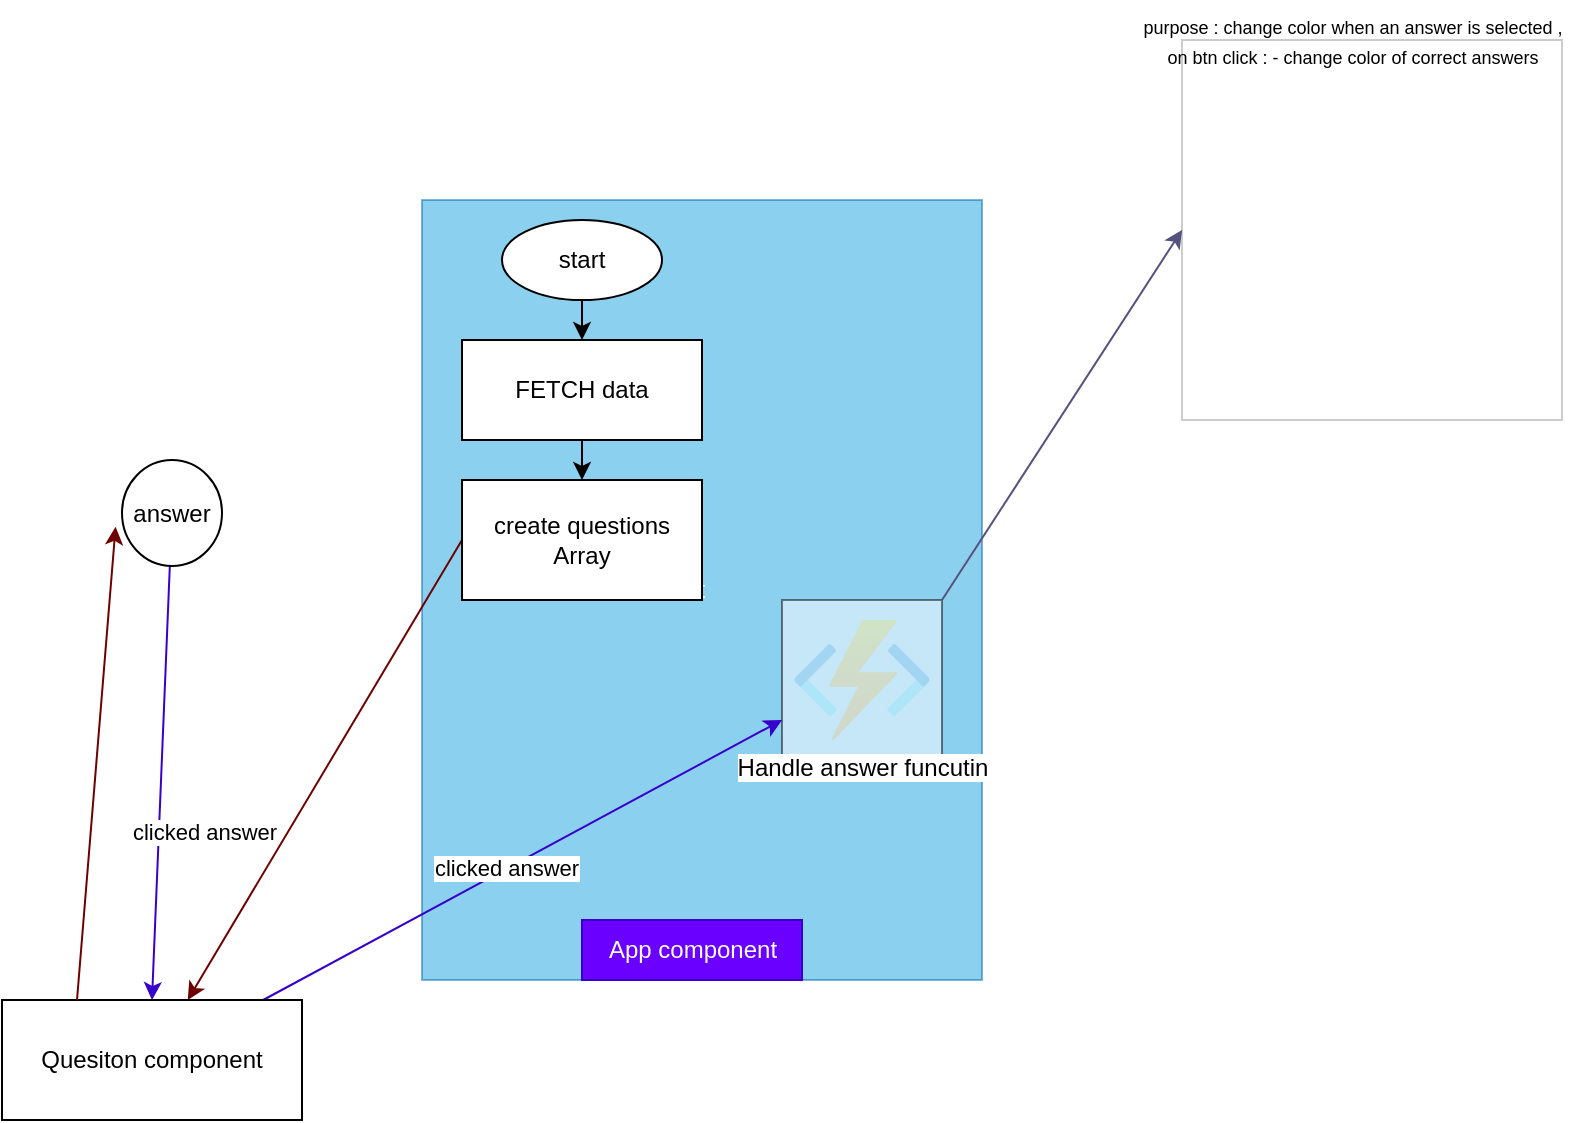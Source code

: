 <mxfile>
    <diagram id="kvE3uPBgLGVJ6cTHEmL2" name="Page-1">
        <mxGraphModel dx="425" dy="503" grid="1" gridSize="10" guides="1" tooltips="1" connect="1" arrows="1" fold="1" page="1" pageScale="1" pageWidth="2339" pageHeight="3300" math="0" shadow="0">
            <root>
                <mxCell id="0"/>
                <mxCell id="1" parent="0"/>
                <mxCell id="26" value="t" style="rounded=0;whiteSpace=wrap;html=1;opacity=50;fillColor=#1ba1e2;fontColor=#ffffff;strokeColor=#006EAF;" vertex="1" parent="1">
                    <mxGeometry x="750" y="150" width="280" height="390" as="geometry"/>
                </mxCell>
                <mxCell id="21" style="edgeStyle=none;html=1;" edge="1" parent="1" source="2" target="3">
                    <mxGeometry relative="1" as="geometry"/>
                </mxCell>
                <mxCell id="2" value="start" style="ellipse;whiteSpace=wrap;html=1;" vertex="1" parent="1">
                    <mxGeometry x="790" y="160" width="80" height="40" as="geometry"/>
                </mxCell>
                <mxCell id="22" style="edgeStyle=none;html=1;entryX=0.5;entryY=0;entryDx=0;entryDy=0;" edge="1" parent="1" source="3" target="4">
                    <mxGeometry relative="1" as="geometry"/>
                </mxCell>
                <mxCell id="3" value="FETCH data" style="rounded=0;whiteSpace=wrap;html=1;" vertex="1" parent="1">
                    <mxGeometry x="770" y="220" width="120" height="50" as="geometry"/>
                </mxCell>
                <mxCell id="5" style="edgeStyle=none;html=1;exitX=0;exitY=0.5;exitDx=0;exitDy=0;fillColor=#a20025;strokeColor=#6F0000;" edge="1" parent="1" source="4" target="6">
                    <mxGeometry relative="1" as="geometry">
                        <mxPoint x="680" y="560" as="targetPoint"/>
                    </mxGeometry>
                </mxCell>
                <mxCell id="4" value="create questions Array" style="rounded=0;whiteSpace=wrap;html=1;" vertex="1" parent="1">
                    <mxGeometry x="770" y="290" width="120" height="60" as="geometry"/>
                </mxCell>
                <mxCell id="32" style="edgeStyle=none;html=1;entryX=0;entryY=0.75;entryDx=0;entryDy=0;fillColor=#6a00ff;strokeColor=#3700CC;" edge="1" parent="1" source="6" target="29">
                    <mxGeometry relative="1" as="geometry"/>
                </mxCell>
                <mxCell id="33" value="clicked answer" style="edgeLabel;html=1;align=center;verticalAlign=middle;resizable=0;points=[];" vertex="1" connectable="0" parent="32">
                    <mxGeometry x="-0.064" y="1" relative="1" as="geometry">
                        <mxPoint as="offset"/>
                    </mxGeometry>
                </mxCell>
                <mxCell id="6" value="Quesiton component" style="whiteSpace=wrap;html=1;" vertex="1" parent="1">
                    <mxGeometry x="540" y="550" width="150" height="60" as="geometry"/>
                </mxCell>
                <mxCell id="24" style="edgeStyle=none;html=1;entryX=0.5;entryY=0;entryDx=0;entryDy=0;fillColor=#6a00ff;strokeColor=#3700CC;" edge="1" parent="1" source="15" target="6">
                    <mxGeometry relative="1" as="geometry"/>
                </mxCell>
                <mxCell id="25" value="clicked answer" style="edgeLabel;html=1;align=center;verticalAlign=middle;resizable=0;points=[];" vertex="1" connectable="0" parent="24">
                    <mxGeometry x="0.222" relative="1" as="geometry">
                        <mxPoint x="22" as="offset"/>
                    </mxGeometry>
                </mxCell>
                <mxCell id="15" value="answer" style="ellipse;whiteSpace=wrap;html=1;aspect=fixed;" vertex="1" parent="1">
                    <mxGeometry x="600" y="280" width="50" height="53" as="geometry"/>
                </mxCell>
                <mxCell id="20" style="edgeStyle=none;html=1;entryX=-0.064;entryY=0.63;entryDx=0;entryDy=0;exitX=0.25;exitY=0;exitDx=0;exitDy=0;entryPerimeter=0;fillColor=#a20025;strokeColor=#6F0000;" edge="1" parent="1" source="6" target="15">
                    <mxGeometry relative="1" as="geometry">
                        <mxPoint x="647.134" y="500" as="sourcePoint"/>
                        <mxPoint x="565.5" y="392.894" as="targetPoint"/>
                    </mxGeometry>
                </mxCell>
                <mxCell id="27" value="App component" style="text;html=1;align=center;verticalAlign=middle;resizable=0;points=[];autosize=1;strokeColor=#3700CC;fillColor=#6a00ff;fontColor=#ffffff;" vertex="1" parent="1">
                    <mxGeometry x="830" y="510" width="110" height="30" as="geometry"/>
                </mxCell>
                <mxCell id="31" value="" style="group" vertex="1" connectable="0" parent="1">
                    <mxGeometry x="930" y="350" width="80" height="80" as="geometry"/>
                </mxCell>
                <mxCell id="29" value="" style="whiteSpace=wrap;html=1;aspect=fixed;opacity=50;" vertex="1" parent="31">
                    <mxGeometry width="80" height="80" as="geometry"/>
                </mxCell>
                <mxCell id="30" value="Handle answer funcutin" style="aspect=fixed;html=1;points=[];align=center;image;fontSize=12;image=img/lib/azure2/iot/Function_Apps.svg;opacity=20;" vertex="1" parent="31">
                    <mxGeometry x="6" y="10" width="68" height="60" as="geometry"/>
                </mxCell>
                <mxCell id="34" style="edgeStyle=none;html=1;exitX=1;exitY=0;exitDx=0;exitDy=0;fillColor=#d0cee2;strokeColor=#56517e;entryX=0;entryY=0.5;entryDx=0;entryDy=0;" edge="1" parent="1" source="29" target="35">
                    <mxGeometry relative="1" as="geometry">
                        <mxPoint x="1160" y="190" as="targetPoint"/>
                    </mxGeometry>
                </mxCell>
                <mxCell id="35" value="" style="whiteSpace=wrap;html=1;aspect=fixed;opacity=20;" vertex="1" parent="1">
                    <mxGeometry x="1130" y="70" width="190" height="190" as="geometry"/>
                </mxCell>
                <mxCell id="36" value="&lt;font style=&quot;font-size: 9px;&quot;&gt;purpose : change color when an answer is selected ,&lt;br&gt;on btn click : - change color of correct answers&lt;/font&gt;" style="text;html=1;align=center;verticalAlign=middle;resizable=0;points=[];autosize=1;strokeColor=none;fillColor=none;opacity=20;" vertex="1" parent="1">
                    <mxGeometry x="1100" y="50" width="230" height="40" as="geometry"/>
                </mxCell>
            </root>
        </mxGraphModel>
    </diagram>
</mxfile>